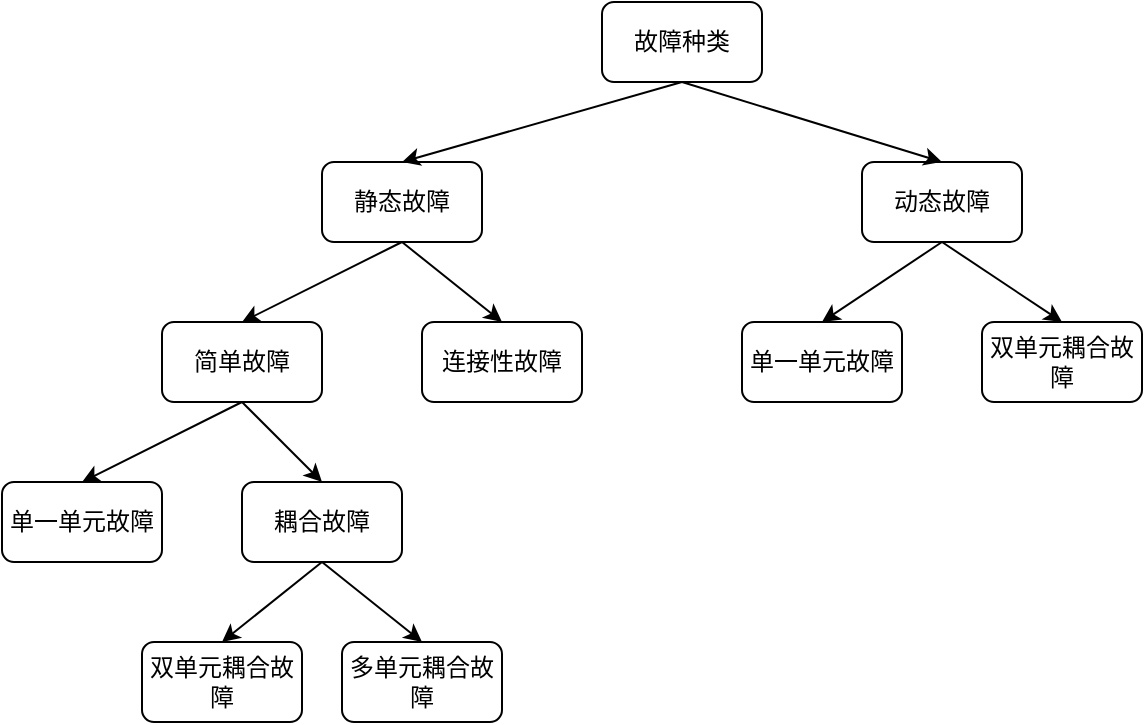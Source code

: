<mxfile version="20.8.20" type="github">
  <diagram name="第 1 页" id="sU4JuLIO_Q_hSTFgNuIU">
    <mxGraphModel dx="1434" dy="796" grid="1" gridSize="10" guides="1" tooltips="1" connect="1" arrows="1" fold="1" page="1" pageScale="1" pageWidth="827" pageHeight="1169" math="0" shadow="0">
      <root>
        <mxCell id="0" />
        <mxCell id="1" parent="0" />
        <mxCell id="shbbUJImXtwvvgVI0JKx-1" value="故障种类" style="rounded=1;whiteSpace=wrap;html=1;" vertex="1" parent="1">
          <mxGeometry x="320" y="120" width="80" height="40" as="geometry" />
        </mxCell>
        <mxCell id="shbbUJImXtwvvgVI0JKx-2" value="静态故障" style="rounded=1;whiteSpace=wrap;html=1;" vertex="1" parent="1">
          <mxGeometry x="180" y="200" width="80" height="40" as="geometry" />
        </mxCell>
        <mxCell id="shbbUJImXtwvvgVI0JKx-3" value="动态故障" style="rounded=1;whiteSpace=wrap;html=1;" vertex="1" parent="1">
          <mxGeometry x="450" y="200" width="80" height="40" as="geometry" />
        </mxCell>
        <mxCell id="shbbUJImXtwvvgVI0JKx-4" value="单一单元故障" style="rounded=1;whiteSpace=wrap;html=1;" vertex="1" parent="1">
          <mxGeometry x="390" y="280" width="80" height="40" as="geometry" />
        </mxCell>
        <mxCell id="shbbUJImXtwvvgVI0JKx-5" value="双单元耦合故障" style="rounded=1;whiteSpace=wrap;html=1;" vertex="1" parent="1">
          <mxGeometry x="510" y="280" width="80" height="40" as="geometry" />
        </mxCell>
        <mxCell id="shbbUJImXtwvvgVI0JKx-6" value="连接性故障" style="rounded=1;whiteSpace=wrap;html=1;" vertex="1" parent="1">
          <mxGeometry x="230" y="280" width="80" height="40" as="geometry" />
        </mxCell>
        <mxCell id="shbbUJImXtwvvgVI0JKx-7" value="简单故障" style="rounded=1;whiteSpace=wrap;html=1;" vertex="1" parent="1">
          <mxGeometry x="100" y="280" width="80" height="40" as="geometry" />
        </mxCell>
        <mxCell id="shbbUJImXtwvvgVI0JKx-8" value="多单元耦合故障" style="rounded=1;whiteSpace=wrap;html=1;" vertex="1" parent="1">
          <mxGeometry x="190" y="440" width="80" height="40" as="geometry" />
        </mxCell>
        <mxCell id="shbbUJImXtwvvgVI0JKx-9" value="双单元耦合故障" style="rounded=1;whiteSpace=wrap;html=1;" vertex="1" parent="1">
          <mxGeometry x="90" y="440" width="80" height="40" as="geometry" />
        </mxCell>
        <mxCell id="shbbUJImXtwvvgVI0JKx-10" value="单一单元故障" style="rounded=1;whiteSpace=wrap;html=1;" vertex="1" parent="1">
          <mxGeometry x="20" y="360" width="80" height="40" as="geometry" />
        </mxCell>
        <mxCell id="shbbUJImXtwvvgVI0JKx-11" value="耦合故障" style="rounded=1;whiteSpace=wrap;html=1;" vertex="1" parent="1">
          <mxGeometry x="140" y="360" width="80" height="40" as="geometry" />
        </mxCell>
        <mxCell id="shbbUJImXtwvvgVI0JKx-12" value="" style="endArrow=classic;html=1;rounded=0;exitX=0.5;exitY=1;exitDx=0;exitDy=0;entryX=0.5;entryY=0;entryDx=0;entryDy=0;" edge="1" parent="1" source="shbbUJImXtwvvgVI0JKx-1" target="shbbUJImXtwvvgVI0JKx-2">
          <mxGeometry width="50" height="50" relative="1" as="geometry">
            <mxPoint x="550" y="540" as="sourcePoint" />
            <mxPoint x="600" y="490" as="targetPoint" />
          </mxGeometry>
        </mxCell>
        <mxCell id="shbbUJImXtwvvgVI0JKx-13" value="" style="endArrow=classic;html=1;rounded=0;exitX=0.5;exitY=1;exitDx=0;exitDy=0;entryX=0.5;entryY=0;entryDx=0;entryDy=0;" edge="1" parent="1" source="shbbUJImXtwvvgVI0JKx-1" target="shbbUJImXtwvvgVI0JKx-3">
          <mxGeometry width="50" height="50" relative="1" as="geometry">
            <mxPoint x="470" y="550" as="sourcePoint" />
            <mxPoint x="520" y="500" as="targetPoint" />
          </mxGeometry>
        </mxCell>
        <mxCell id="shbbUJImXtwvvgVI0JKx-14" value="" style="endArrow=classic;html=1;rounded=0;exitX=0.5;exitY=1;exitDx=0;exitDy=0;entryX=0.5;entryY=0;entryDx=0;entryDy=0;" edge="1" parent="1" source="shbbUJImXtwvvgVI0JKx-2" target="shbbUJImXtwvvgVI0JKx-7">
          <mxGeometry width="50" height="50" relative="1" as="geometry">
            <mxPoint x="450" y="530" as="sourcePoint" />
            <mxPoint x="500" y="480" as="targetPoint" />
          </mxGeometry>
        </mxCell>
        <mxCell id="shbbUJImXtwvvgVI0JKx-15" value="" style="endArrow=classic;html=1;rounded=0;exitX=0.5;exitY=1;exitDx=0;exitDy=0;entryX=0.5;entryY=0;entryDx=0;entryDy=0;" edge="1" parent="1" source="shbbUJImXtwvvgVI0JKx-2" target="shbbUJImXtwvvgVI0JKx-6">
          <mxGeometry width="50" height="50" relative="1" as="geometry">
            <mxPoint x="360" y="510" as="sourcePoint" />
            <mxPoint x="410" y="460" as="targetPoint" />
          </mxGeometry>
        </mxCell>
        <mxCell id="shbbUJImXtwvvgVI0JKx-16" value="" style="endArrow=classic;html=1;rounded=0;exitX=0.5;exitY=1;exitDx=0;exitDy=0;entryX=0.5;entryY=0;entryDx=0;entryDy=0;" edge="1" parent="1" source="shbbUJImXtwvvgVI0JKx-3" target="shbbUJImXtwvvgVI0JKx-4">
          <mxGeometry width="50" height="50" relative="1" as="geometry">
            <mxPoint x="420" y="550" as="sourcePoint" />
            <mxPoint x="470" y="500" as="targetPoint" />
          </mxGeometry>
        </mxCell>
        <mxCell id="shbbUJImXtwvvgVI0JKx-17" value="" style="endArrow=classic;html=1;rounded=0;exitX=0.5;exitY=1;exitDx=0;exitDy=0;entryX=0.5;entryY=0;entryDx=0;entryDy=0;" edge="1" parent="1" source="shbbUJImXtwvvgVI0JKx-3" target="shbbUJImXtwvvgVI0JKx-5">
          <mxGeometry width="50" height="50" relative="1" as="geometry">
            <mxPoint x="580" y="510" as="sourcePoint" />
            <mxPoint x="630" y="460" as="targetPoint" />
          </mxGeometry>
        </mxCell>
        <mxCell id="shbbUJImXtwvvgVI0JKx-18" value="" style="endArrow=classic;html=1;rounded=0;exitX=0.5;exitY=1;exitDx=0;exitDy=0;entryX=0.5;entryY=0;entryDx=0;entryDy=0;" edge="1" parent="1" source="shbbUJImXtwvvgVI0JKx-7" target="shbbUJImXtwvvgVI0JKx-10">
          <mxGeometry width="50" height="50" relative="1" as="geometry">
            <mxPoint x="70" y="610" as="sourcePoint" />
            <mxPoint x="120" y="560" as="targetPoint" />
          </mxGeometry>
        </mxCell>
        <mxCell id="shbbUJImXtwvvgVI0JKx-19" value="" style="endArrow=classic;html=1;rounded=0;exitX=0.5;exitY=1;exitDx=0;exitDy=0;entryX=0.5;entryY=0;entryDx=0;entryDy=0;" edge="1" parent="1" source="shbbUJImXtwvvgVI0JKx-7" target="shbbUJImXtwvvgVI0JKx-11">
          <mxGeometry width="50" height="50" relative="1" as="geometry">
            <mxPoint x="110" y="610" as="sourcePoint" />
            <mxPoint x="160" y="560" as="targetPoint" />
          </mxGeometry>
        </mxCell>
        <mxCell id="shbbUJImXtwvvgVI0JKx-20" value="" style="endArrow=classic;html=1;rounded=0;exitX=0.5;exitY=1;exitDx=0;exitDy=0;entryX=0.5;entryY=0;entryDx=0;entryDy=0;" edge="1" parent="1" source="shbbUJImXtwvvgVI0JKx-11" target="shbbUJImXtwvvgVI0JKx-9">
          <mxGeometry width="50" height="50" relative="1" as="geometry">
            <mxPoint x="80" y="630" as="sourcePoint" />
            <mxPoint x="130" y="580" as="targetPoint" />
          </mxGeometry>
        </mxCell>
        <mxCell id="shbbUJImXtwvvgVI0JKx-21" value="" style="endArrow=classic;html=1;rounded=0;exitX=0.5;exitY=1;exitDx=0;exitDy=0;entryX=0.5;entryY=0;entryDx=0;entryDy=0;" edge="1" parent="1" source="shbbUJImXtwvvgVI0JKx-11" target="shbbUJImXtwvvgVI0JKx-8">
          <mxGeometry width="50" height="50" relative="1" as="geometry">
            <mxPoint x="190" y="630" as="sourcePoint" />
            <mxPoint x="240" y="580" as="targetPoint" />
          </mxGeometry>
        </mxCell>
      </root>
    </mxGraphModel>
  </diagram>
</mxfile>
